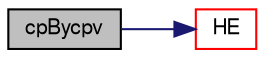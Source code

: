 digraph "cpBycpv"
{
  bgcolor="transparent";
  edge [fontname="FreeSans",fontsize="10",labelfontname="FreeSans",labelfontsize="10"];
  node [fontname="FreeSans",fontsize="10",shape=record];
  rankdir="LR";
  Node25 [label="cpBycpv",height=0.2,width=0.4,color="black", fillcolor="grey75", style="filled", fontcolor="black"];
  Node25 -> Node26 [color="midnightblue",fontsize="10",style="solid",fontname="FreeSans"];
  Node26 [label="HE",height=0.2,width=0.4,color="red",URL="$a30386.html#a1dbb5289364c1f510ca4e08e1cd796ae",tooltip="Sensible internal energy [J/kg]. "];
}
